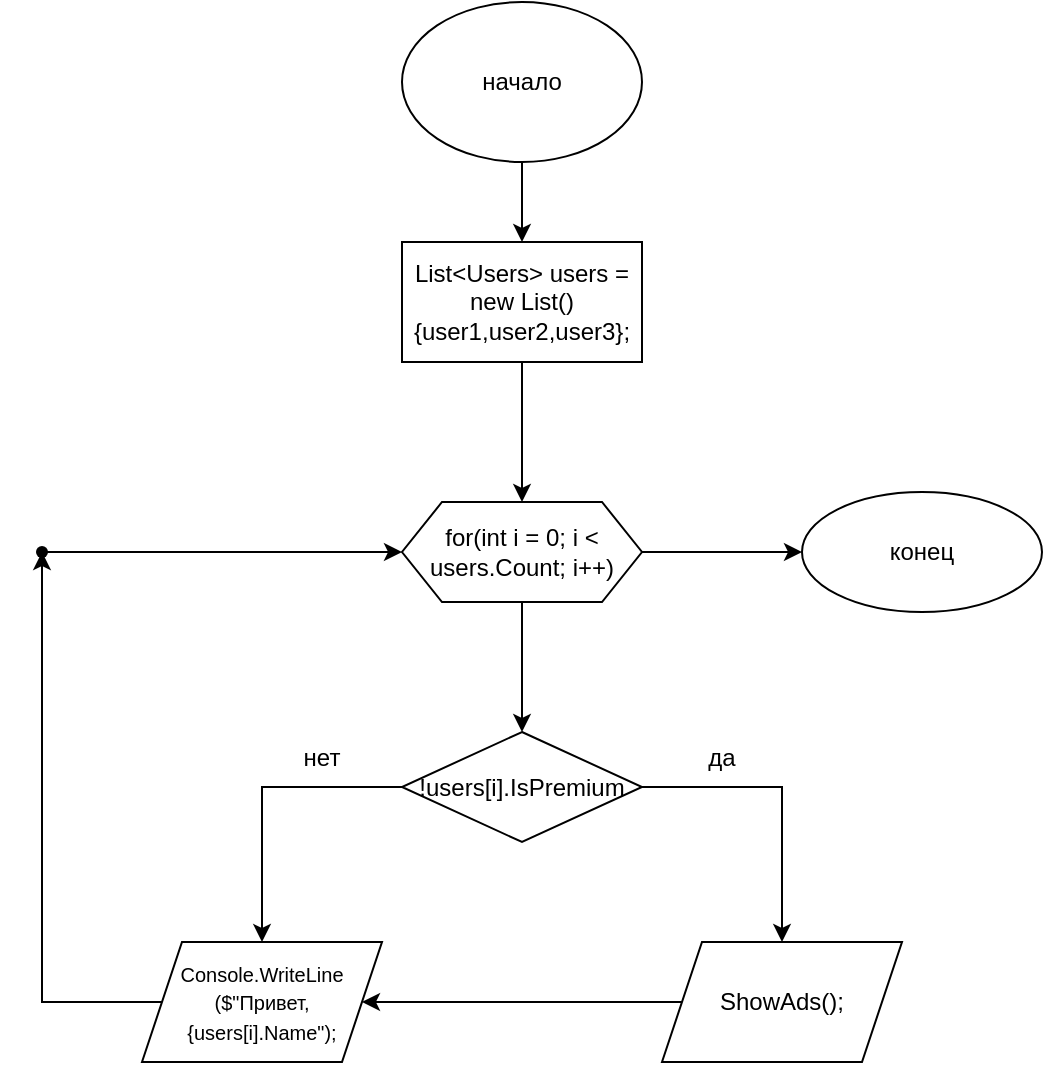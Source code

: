 <mxfile version="20.2.3" type="github">
  <diagram id="jk6rqexx8ZE6icUe55F6" name="Страница 1">
    <mxGraphModel dx="1422" dy="794" grid="1" gridSize="10" guides="1" tooltips="1" connect="1" arrows="1" fold="1" page="1" pageScale="1" pageWidth="827" pageHeight="1169" math="0" shadow="0">
      <root>
        <mxCell id="0" />
        <mxCell id="1" parent="0" />
        <mxCell id="Eo7WvKYMzbzBx4UwO67U-3" style="edgeStyle=orthogonalEdgeStyle;rounded=0;orthogonalLoop=1;jettySize=auto;html=1;" edge="1" parent="1" source="Eo7WvKYMzbzBx4UwO67U-1" target="Eo7WvKYMzbzBx4UwO67U-2">
          <mxGeometry relative="1" as="geometry" />
        </mxCell>
        <mxCell id="Eo7WvKYMzbzBx4UwO67U-1" value="начало" style="ellipse;whiteSpace=wrap;html=1;" vertex="1" parent="1">
          <mxGeometry x="340" y="90" width="120" height="80" as="geometry" />
        </mxCell>
        <mxCell id="Eo7WvKYMzbzBx4UwO67U-7" value="" style="edgeStyle=orthogonalEdgeStyle;rounded=0;orthogonalLoop=1;jettySize=auto;html=1;" edge="1" parent="1" source="Eo7WvKYMzbzBx4UwO67U-2" target="Eo7WvKYMzbzBx4UwO67U-6">
          <mxGeometry relative="1" as="geometry" />
        </mxCell>
        <mxCell id="Eo7WvKYMzbzBx4UwO67U-2" value="List&amp;lt;Users&amp;gt; users = new List(){user1,user2,user3};" style="rounded=0;whiteSpace=wrap;html=1;" vertex="1" parent="1">
          <mxGeometry x="340" y="210" width="120" height="60" as="geometry" />
        </mxCell>
        <mxCell id="Eo7WvKYMzbzBx4UwO67U-9" value="" style="edgeStyle=orthogonalEdgeStyle;rounded=0;orthogonalLoop=1;jettySize=auto;html=1;" edge="1" parent="1" source="Eo7WvKYMzbzBx4UwO67U-6" target="Eo7WvKYMzbzBx4UwO67U-8">
          <mxGeometry relative="1" as="geometry" />
        </mxCell>
        <mxCell id="Eo7WvKYMzbzBx4UwO67U-23" value="" style="edgeStyle=orthogonalEdgeStyle;rounded=0;orthogonalLoop=1;jettySize=auto;html=1;fontSize=10;" edge="1" parent="1" source="Eo7WvKYMzbzBx4UwO67U-6" target="Eo7WvKYMzbzBx4UwO67U-22">
          <mxGeometry relative="1" as="geometry" />
        </mxCell>
        <mxCell id="Eo7WvKYMzbzBx4UwO67U-6" value="for(int i = 0; i &amp;lt; users.Count; i++)" style="shape=hexagon;perimeter=hexagonPerimeter2;whiteSpace=wrap;html=1;fixedSize=1;rounded=0;" vertex="1" parent="1">
          <mxGeometry x="340" y="340" width="120" height="50" as="geometry" />
        </mxCell>
        <mxCell id="Eo7WvKYMzbzBx4UwO67U-11" value="" style="edgeStyle=orthogonalEdgeStyle;rounded=0;orthogonalLoop=1;jettySize=auto;html=1;" edge="1" parent="1" source="Eo7WvKYMzbzBx4UwO67U-8" target="Eo7WvKYMzbzBx4UwO67U-10">
          <mxGeometry relative="1" as="geometry" />
        </mxCell>
        <mxCell id="Eo7WvKYMzbzBx4UwO67U-14" value="" style="edgeStyle=orthogonalEdgeStyle;rounded=0;orthogonalLoop=1;jettySize=auto;html=1;" edge="1" parent="1" source="Eo7WvKYMzbzBx4UwO67U-8" target="Eo7WvKYMzbzBx4UwO67U-13">
          <mxGeometry relative="1" as="geometry" />
        </mxCell>
        <mxCell id="Eo7WvKYMzbzBx4UwO67U-8" value="!users[i].IsPremium" style="rhombus;whiteSpace=wrap;html=1;rounded=0;" vertex="1" parent="1">
          <mxGeometry x="340" y="455" width="120" height="55" as="geometry" />
        </mxCell>
        <mxCell id="Eo7WvKYMzbzBx4UwO67U-17" value="" style="edgeStyle=orthogonalEdgeStyle;rounded=0;orthogonalLoop=1;jettySize=auto;html=1;" edge="1" parent="1" source="Eo7WvKYMzbzBx4UwO67U-10">
          <mxGeometry relative="1" as="geometry">
            <mxPoint x="320" y="590" as="targetPoint" />
          </mxGeometry>
        </mxCell>
        <mxCell id="Eo7WvKYMzbzBx4UwO67U-10" value="ShowAds();" style="shape=parallelogram;perimeter=parallelogramPerimeter;whiteSpace=wrap;html=1;fixedSize=1;rounded=0;" vertex="1" parent="1">
          <mxGeometry x="470" y="560" width="120" height="60" as="geometry" />
        </mxCell>
        <mxCell id="Eo7WvKYMzbzBx4UwO67U-12" value="да" style="text;html=1;strokeColor=none;fillColor=none;align=center;verticalAlign=middle;whiteSpace=wrap;rounded=0;" vertex="1" parent="1">
          <mxGeometry x="470" y="452.5" width="60" height="30" as="geometry" />
        </mxCell>
        <mxCell id="Eo7WvKYMzbzBx4UwO67U-19" value="" style="edgeStyle=orthogonalEdgeStyle;rounded=0;orthogonalLoop=1;jettySize=auto;html=1;fontSize=10;" edge="1" parent="1" source="Eo7WvKYMzbzBx4UwO67U-13" target="Eo7WvKYMzbzBx4UwO67U-18">
          <mxGeometry relative="1" as="geometry" />
        </mxCell>
        <mxCell id="Eo7WvKYMzbzBx4UwO67U-13" value="&lt;font style=&quot;font-size: 10px;&quot;&gt;Console.WriteLine&lt;br&gt;($&quot;Привет, {users[i].Name&quot;);&lt;/font&gt;" style="shape=parallelogram;perimeter=parallelogramPerimeter;whiteSpace=wrap;html=1;fixedSize=1;rounded=0;" vertex="1" parent="1">
          <mxGeometry x="210" y="560" width="120" height="60" as="geometry" />
        </mxCell>
        <mxCell id="Eo7WvKYMzbzBx4UwO67U-15" value="нет" style="text;html=1;strokeColor=none;fillColor=none;align=center;verticalAlign=middle;whiteSpace=wrap;rounded=0;" vertex="1" parent="1">
          <mxGeometry x="270" y="452.5" width="60" height="30" as="geometry" />
        </mxCell>
        <mxCell id="Eo7WvKYMzbzBx4UwO67U-21" value="" style="edgeStyle=orthogonalEdgeStyle;rounded=0;orthogonalLoop=1;jettySize=auto;html=1;fontSize=10;" edge="1" parent="1" source="Eo7WvKYMzbzBx4UwO67U-18">
          <mxGeometry relative="1" as="geometry">
            <mxPoint x="340" y="365" as="targetPoint" />
          </mxGeometry>
        </mxCell>
        <mxCell id="Eo7WvKYMzbzBx4UwO67U-18" value="" style="shape=waypoint;sketch=0;size=6;pointerEvents=1;points=[];fillColor=default;resizable=0;rotatable=0;perimeter=centerPerimeter;snapToPoint=1;rounded=0;" vertex="1" parent="1">
          <mxGeometry x="140" y="345" width="40" height="40" as="geometry" />
        </mxCell>
        <mxCell id="Eo7WvKYMzbzBx4UwO67U-22" value="конец" style="ellipse;whiteSpace=wrap;html=1;rounded=0;" vertex="1" parent="1">
          <mxGeometry x="540" y="335" width="120" height="60" as="geometry" />
        </mxCell>
      </root>
    </mxGraphModel>
  </diagram>
</mxfile>
